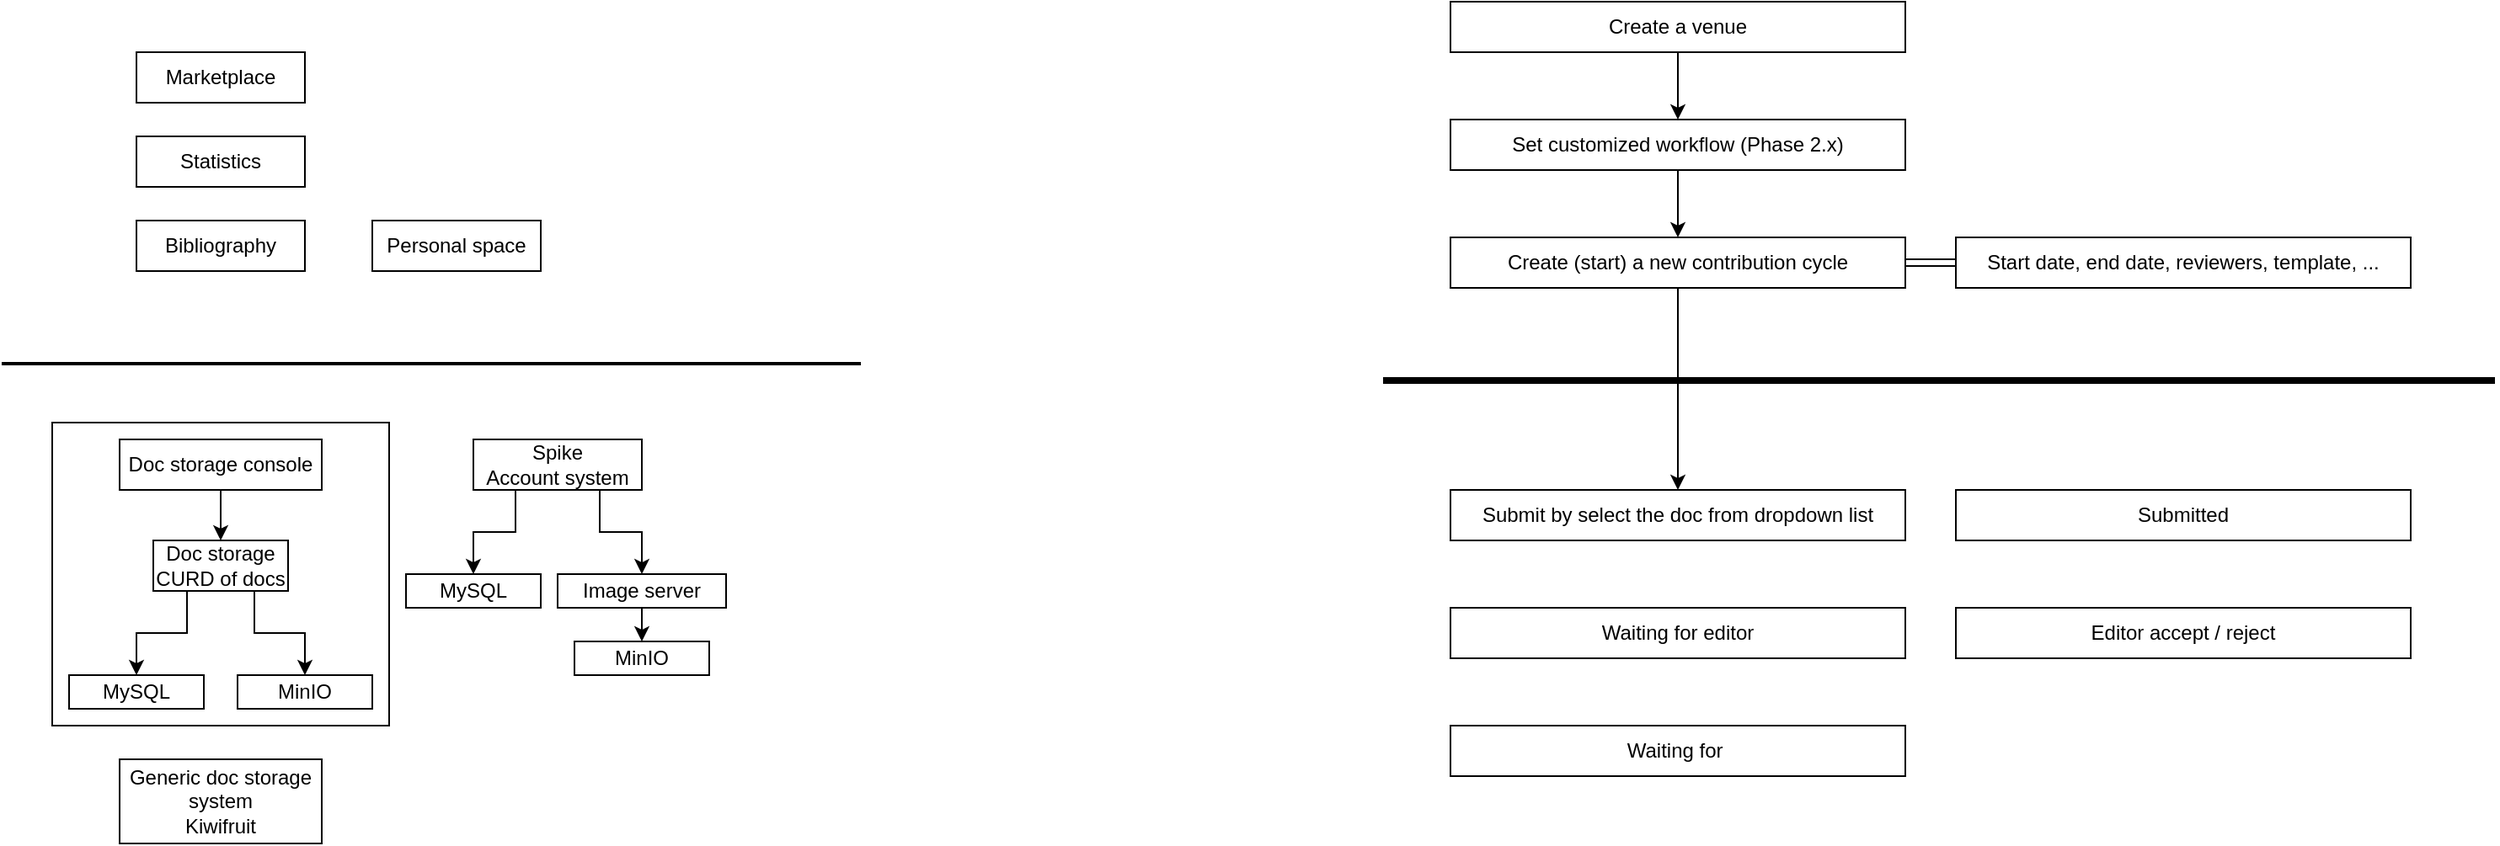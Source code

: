 <mxfile version="22.0.0" type="github">
  <diagram name="第 1 页" id="wmOBlcFbSkTfk7JZkZF6">
    <mxGraphModel dx="830" dy="447" grid="1" gridSize="10" guides="1" tooltips="1" connect="1" arrows="1" fold="1" page="1" pageScale="1" pageWidth="827" pageHeight="1169" math="0" shadow="0">
      <root>
        <mxCell id="0" />
        <mxCell id="1" parent="0" />
        <mxCell id="1VHrAK_xfgDxBDiNt9MA-17" value="" style="rounded=0;whiteSpace=wrap;html=1;" parent="1" vertex="1">
          <mxGeometry x="90" y="320" width="200" height="180" as="geometry" />
        </mxCell>
        <mxCell id="1VHrAK_xfgDxBDiNt9MA-5" style="edgeStyle=orthogonalEdgeStyle;rounded=0;orthogonalLoop=1;jettySize=auto;html=1;exitX=0.25;exitY=1;exitDx=0;exitDy=0;entryX=0.5;entryY=0;entryDx=0;entryDy=0;" parent="1" source="1VHrAK_xfgDxBDiNt9MA-1" target="1VHrAK_xfgDxBDiNt9MA-3" edge="1">
          <mxGeometry relative="1" as="geometry" />
        </mxCell>
        <mxCell id="1VHrAK_xfgDxBDiNt9MA-6" style="edgeStyle=orthogonalEdgeStyle;rounded=0;orthogonalLoop=1;jettySize=auto;html=1;exitX=0.75;exitY=1;exitDx=0;exitDy=0;entryX=0.5;entryY=0;entryDx=0;entryDy=0;" parent="1" source="1VHrAK_xfgDxBDiNt9MA-1" target="1VHrAK_xfgDxBDiNt9MA-4" edge="1">
          <mxGeometry relative="1" as="geometry" />
        </mxCell>
        <mxCell id="1VHrAK_xfgDxBDiNt9MA-1" value="Doc storage&lt;br&gt;CURD of docs" style="rounded=0;whiteSpace=wrap;html=1;" parent="1" vertex="1">
          <mxGeometry x="150" y="390" width="80" height="30" as="geometry" />
        </mxCell>
        <mxCell id="1VHrAK_xfgDxBDiNt9MA-10" style="edgeStyle=orthogonalEdgeStyle;rounded=0;orthogonalLoop=1;jettySize=auto;html=1;exitX=0.25;exitY=1;exitDx=0;exitDy=0;entryX=0.5;entryY=0;entryDx=0;entryDy=0;" parent="1" source="1VHrAK_xfgDxBDiNt9MA-2" target="1VHrAK_xfgDxBDiNt9MA-9" edge="1">
          <mxGeometry relative="1" as="geometry" />
        </mxCell>
        <mxCell id="1VHrAK_xfgDxBDiNt9MA-11" style="edgeStyle=orthogonalEdgeStyle;rounded=0;orthogonalLoop=1;jettySize=auto;html=1;exitX=0.75;exitY=1;exitDx=0;exitDy=0;entryX=0.5;entryY=0;entryDx=0;entryDy=0;" parent="1" source="1VHrAK_xfgDxBDiNt9MA-2" target="1VHrAK_xfgDxBDiNt9MA-8" edge="1">
          <mxGeometry relative="1" as="geometry" />
        </mxCell>
        <mxCell id="1VHrAK_xfgDxBDiNt9MA-2" value="Spike&lt;br&gt;Account system" style="rounded=0;whiteSpace=wrap;html=1;" parent="1" vertex="1">
          <mxGeometry x="340" y="330" width="100" height="30" as="geometry" />
        </mxCell>
        <mxCell id="1VHrAK_xfgDxBDiNt9MA-3" value="MySQL" style="rounded=0;whiteSpace=wrap;html=1;" parent="1" vertex="1">
          <mxGeometry x="100" y="470" width="80" height="20" as="geometry" />
        </mxCell>
        <mxCell id="1VHrAK_xfgDxBDiNt9MA-4" value="MinIO" style="rounded=0;whiteSpace=wrap;html=1;" parent="1" vertex="1">
          <mxGeometry x="200" y="470" width="80" height="20" as="geometry" />
        </mxCell>
        <mxCell id="1VHrAK_xfgDxBDiNt9MA-14" style="edgeStyle=orthogonalEdgeStyle;rounded=0;orthogonalLoop=1;jettySize=auto;html=1;exitX=0.5;exitY=1;exitDx=0;exitDy=0;entryX=0.5;entryY=0;entryDx=0;entryDy=0;" parent="1" source="1VHrAK_xfgDxBDiNt9MA-8" target="1VHrAK_xfgDxBDiNt9MA-13" edge="1">
          <mxGeometry relative="1" as="geometry" />
        </mxCell>
        <mxCell id="1VHrAK_xfgDxBDiNt9MA-8" value="Image server" style="rounded=0;whiteSpace=wrap;html=1;" parent="1" vertex="1">
          <mxGeometry x="390" y="410" width="100" height="20" as="geometry" />
        </mxCell>
        <mxCell id="1VHrAK_xfgDxBDiNt9MA-9" value="MySQL" style="rounded=0;whiteSpace=wrap;html=1;" parent="1" vertex="1">
          <mxGeometry x="300" y="410" width="80" height="20" as="geometry" />
        </mxCell>
        <mxCell id="1VHrAK_xfgDxBDiNt9MA-13" value="MinIO" style="rounded=0;whiteSpace=wrap;html=1;" parent="1" vertex="1">
          <mxGeometry x="400" y="450" width="80" height="20" as="geometry" />
        </mxCell>
        <mxCell id="1VHrAK_xfgDxBDiNt9MA-16" style="edgeStyle=orthogonalEdgeStyle;rounded=0;orthogonalLoop=1;jettySize=auto;html=1;exitX=0.5;exitY=1;exitDx=0;exitDy=0;entryX=0.5;entryY=0;entryDx=0;entryDy=0;" parent="1" source="1VHrAK_xfgDxBDiNt9MA-15" target="1VHrAK_xfgDxBDiNt9MA-1" edge="1">
          <mxGeometry relative="1" as="geometry" />
        </mxCell>
        <mxCell id="1VHrAK_xfgDxBDiNt9MA-15" value="Doc storage console" style="rounded=0;whiteSpace=wrap;html=1;" parent="1" vertex="1">
          <mxGeometry x="130" y="330" width="120" height="30" as="geometry" />
        </mxCell>
        <mxCell id="1VHrAK_xfgDxBDiNt9MA-18" value="Generic doc storage system&lt;br&gt;Kiwifruit" style="rounded=0;whiteSpace=wrap;html=1;" parent="1" vertex="1">
          <mxGeometry x="130" y="520" width="120" height="50" as="geometry" />
        </mxCell>
        <mxCell id="1VHrAK_xfgDxBDiNt9MA-20" value="" style="line;strokeWidth=2;html=1;" parent="1" vertex="1">
          <mxGeometry x="60" y="280" width="510" height="10" as="geometry" />
        </mxCell>
        <mxCell id="1VHrAK_xfgDxBDiNt9MA-21" value="Bibliography&lt;br&gt;" style="rounded=0;whiteSpace=wrap;html=1;" parent="1" vertex="1">
          <mxGeometry x="140" y="200" width="100" height="30" as="geometry" />
        </mxCell>
        <mxCell id="-4vMFRTnMqXH5r4vSd2C-1" value="Statistics" style="rounded=0;whiteSpace=wrap;html=1;" parent="1" vertex="1">
          <mxGeometry x="140" y="150" width="100" height="30" as="geometry" />
        </mxCell>
        <mxCell id="-4vMFRTnMqXH5r4vSd2C-2" value="Marketplace" style="rounded=0;whiteSpace=wrap;html=1;" parent="1" vertex="1">
          <mxGeometry x="140" y="100" width="100" height="30" as="geometry" />
        </mxCell>
        <mxCell id="-4vMFRTnMqXH5r4vSd2C-3" value="Personal space" style="rounded=0;whiteSpace=wrap;html=1;" parent="1" vertex="1">
          <mxGeometry x="280" y="200" width="100" height="30" as="geometry" />
        </mxCell>
        <mxCell id="uToMtnFBSL35nl1UKK5H-3" style="edgeStyle=orthogonalEdgeStyle;rounded=0;orthogonalLoop=1;jettySize=auto;html=1;exitX=0.5;exitY=1;exitDx=0;exitDy=0;entryX=0.5;entryY=0;entryDx=0;entryDy=0;" edge="1" parent="1" source="uToMtnFBSL35nl1UKK5H-1" target="uToMtnFBSL35nl1UKK5H-2">
          <mxGeometry relative="1" as="geometry" />
        </mxCell>
        <mxCell id="uToMtnFBSL35nl1UKK5H-1" value="Create a venue" style="rounded=0;whiteSpace=wrap;html=1;" vertex="1" parent="1">
          <mxGeometry x="920" y="70" width="270" height="30" as="geometry" />
        </mxCell>
        <mxCell id="uToMtnFBSL35nl1UKK5H-5" style="edgeStyle=orthogonalEdgeStyle;rounded=0;orthogonalLoop=1;jettySize=auto;html=1;exitX=0.5;exitY=1;exitDx=0;exitDy=0;" edge="1" parent="1" source="uToMtnFBSL35nl1UKK5H-2" target="uToMtnFBSL35nl1UKK5H-4">
          <mxGeometry relative="1" as="geometry" />
        </mxCell>
        <mxCell id="uToMtnFBSL35nl1UKK5H-2" value="Set customized workflow (Phase 2.x)" style="rounded=0;whiteSpace=wrap;html=1;" vertex="1" parent="1">
          <mxGeometry x="920" y="140" width="270" height="30" as="geometry" />
        </mxCell>
        <mxCell id="uToMtnFBSL35nl1UKK5H-10" style="edgeStyle=orthogonalEdgeStyle;rounded=0;orthogonalLoop=1;jettySize=auto;html=1;exitX=1;exitY=0.5;exitDx=0;exitDy=0;strokeColor=default;shape=link;" edge="1" parent="1" source="uToMtnFBSL35nl1UKK5H-4" target="uToMtnFBSL35nl1UKK5H-7">
          <mxGeometry relative="1" as="geometry" />
        </mxCell>
        <mxCell id="uToMtnFBSL35nl1UKK5H-13" style="edgeStyle=orthogonalEdgeStyle;rounded=0;orthogonalLoop=1;jettySize=auto;html=1;exitX=0.5;exitY=1;exitDx=0;exitDy=0;entryX=0.5;entryY=0;entryDx=0;entryDy=0;" edge="1" parent="1" source="uToMtnFBSL35nl1UKK5H-4" target="uToMtnFBSL35nl1UKK5H-6">
          <mxGeometry relative="1" as="geometry" />
        </mxCell>
        <mxCell id="uToMtnFBSL35nl1UKK5H-4" value="Create (start) a new contribution cycle" style="rounded=0;whiteSpace=wrap;html=1;" vertex="1" parent="1">
          <mxGeometry x="920" y="210" width="270" height="30" as="geometry" />
        </mxCell>
        <mxCell id="uToMtnFBSL35nl1UKK5H-6" value="Submit by select the doc from dropdown list" style="rounded=0;whiteSpace=wrap;html=1;" vertex="1" parent="1">
          <mxGeometry x="920" y="360" width="270" height="30" as="geometry" />
        </mxCell>
        <mxCell id="uToMtnFBSL35nl1UKK5H-7" value="Start date, end date, reviewers, template, ..." style="rounded=0;whiteSpace=wrap;html=1;" vertex="1" parent="1">
          <mxGeometry x="1220" y="210" width="270" height="30" as="geometry" />
        </mxCell>
        <mxCell id="uToMtnFBSL35nl1UKK5H-12" value="" style="line;strokeWidth=4;html=1;perimeter=backbonePerimeter;points=[];outlineConnect=0;" vertex="1" parent="1">
          <mxGeometry x="880" y="290" width="660" height="10" as="geometry" />
        </mxCell>
        <mxCell id="uToMtnFBSL35nl1UKK5H-14" value="Waiting for editor" style="rounded=0;whiteSpace=wrap;html=1;" vertex="1" parent="1">
          <mxGeometry x="920" y="430" width="270" height="30" as="geometry" />
        </mxCell>
        <mxCell id="uToMtnFBSL35nl1UKK5H-15" value="Submitted" style="rounded=0;whiteSpace=wrap;html=1;" vertex="1" parent="1">
          <mxGeometry x="1220" y="360" width="270" height="30" as="geometry" />
        </mxCell>
        <mxCell id="uToMtnFBSL35nl1UKK5H-16" value="Editor accept / reject" style="rounded=0;whiteSpace=wrap;html=1;" vertex="1" parent="1">
          <mxGeometry x="1220" y="430" width="270" height="30" as="geometry" />
        </mxCell>
        <mxCell id="uToMtnFBSL35nl1UKK5H-17" value="Waiting for&amp;nbsp;" style="rounded=0;whiteSpace=wrap;html=1;" vertex="1" parent="1">
          <mxGeometry x="920" y="500" width="270" height="30" as="geometry" />
        </mxCell>
      </root>
    </mxGraphModel>
  </diagram>
</mxfile>
